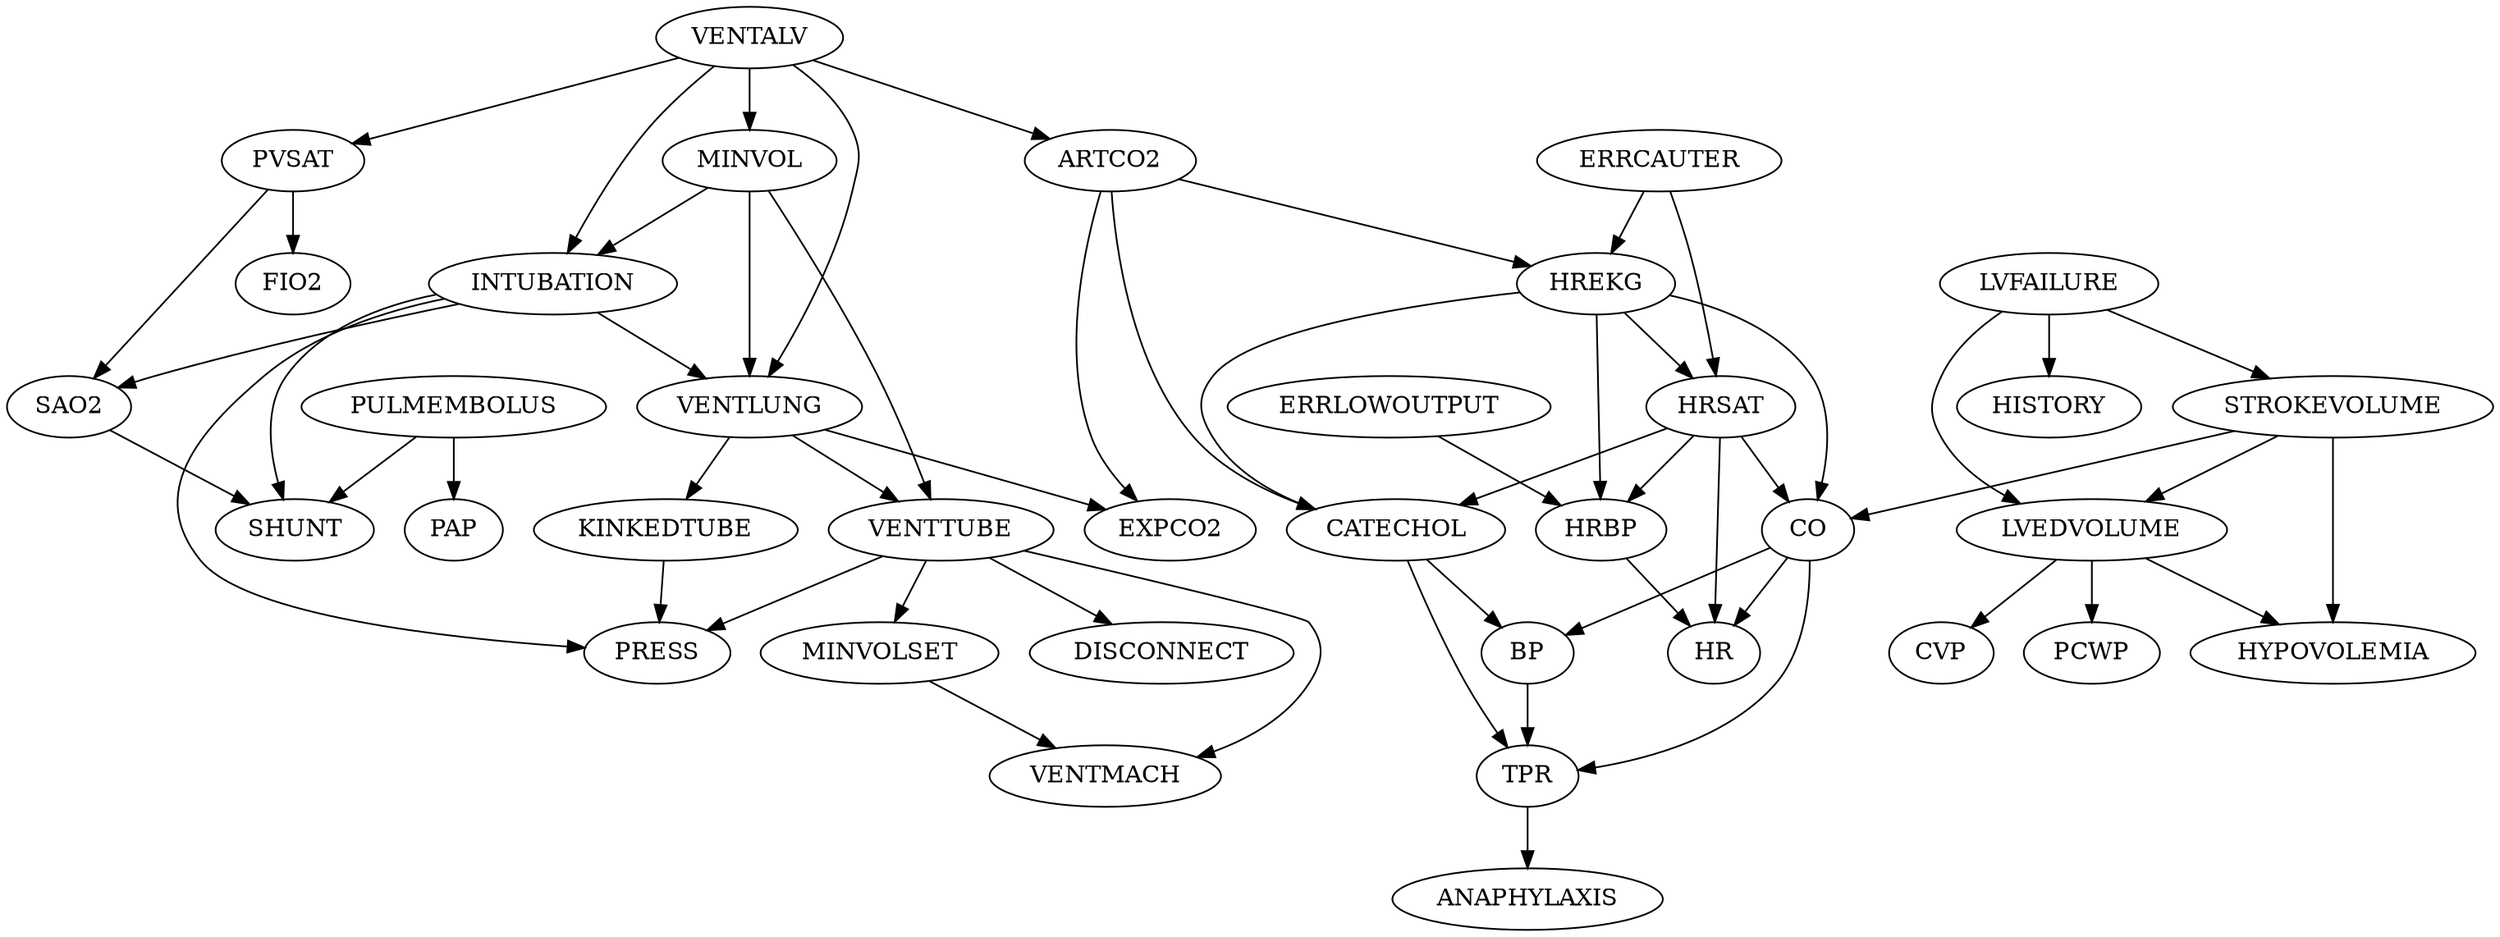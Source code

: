 digraph G {
    "MINVOL" -> "VENTLUNG";
    "INTUBATION" -> "VENTLUNG";
    "VENTALV" -> "VENTLUNG";
    "PVSAT" -> "SAO2";
    "INTUBATION" -> "SAO2";
    "LVFAILURE" -> "LVEDVOLUME";
    "STROKEVOLUME" -> "LVEDVOLUME";
    "VENTLUNG" -> "EXPCO2";
    "ARTCO2" -> "EXPCO2";
    "ERRLOWOUTPUT" -> "HRBP";
    "HREKG" -> "HRBP";
    "HRSAT" -> "HRBP";
    "SAO2" -> "SHUNT";
    "PULMEMBOLUS" -> "SHUNT";
    "INTUBATION" -> "SHUNT";
    "PVSAT" -> "FIO2";
    "CATECHOL" -> "TPR";
    "CO" -> "TPR";
    "BP" -> "TPR";
    "LVEDVOLUME" -> "HYPOVOLEMIA";
    "STROKEVOLUME" -> "HYPOVOLEMIA";
    "LVFAILURE" -> "HISTORY";
    "VENTTUBE" -> "DISCONNECT";
    "CATECHOL" -> "BP";
    "CO" -> "BP";
    "HREKG" -> "CATECHOL";
    "HRSAT" -> "CATECHOL";
    "ARTCO2" -> "CATECHOL";
    "MINVOL" -> "INTUBATION";
    "VENTALV" -> "INTUBATION";
    "LVEDVOLUME" -> "PCWP";
    "VENTALV" -> "PVSAT";
    "LVFAILURE" -> "STROKEVOLUME";
    "PULMEMBOLUS" -> "PAP";
    "MINVOL" -> "VENTTUBE";
    "VENTLUNG" -> "VENTTUBE";
    "HREKG" -> "HRSAT";
    "ERRCAUTER" -> "HRSAT";
    "VENTALV" -> "MINVOL";
    "KINKEDTUBE" -> "PRESS";
    "INTUBATION" -> "PRESS";
    "VENTTUBE" -> "PRESS";
    "ERRCAUTER" -> "HREKG";
    "ARTCO2" -> "HREKG";
    "LVEDVOLUME" -> "CVP";
    "HRBP" -> "HR";
    "HRSAT" -> "HR";
    "CO" -> "HR";
    "MINVOLSET" -> "VENTMACH";
    "VENTTUBE" -> "VENTMACH";
    "VENTLUNG" -> "KINKEDTUBE";
    "TPR" -> "ANAPHYLAXIS";
    "VENTTUBE" -> "MINVOLSET";
    "STROKEVOLUME" -> "CO";
    "HREKG" -> "CO";
    "HRSAT" -> "CO";
    "VENTALV" -> "ARTCO2";
}
